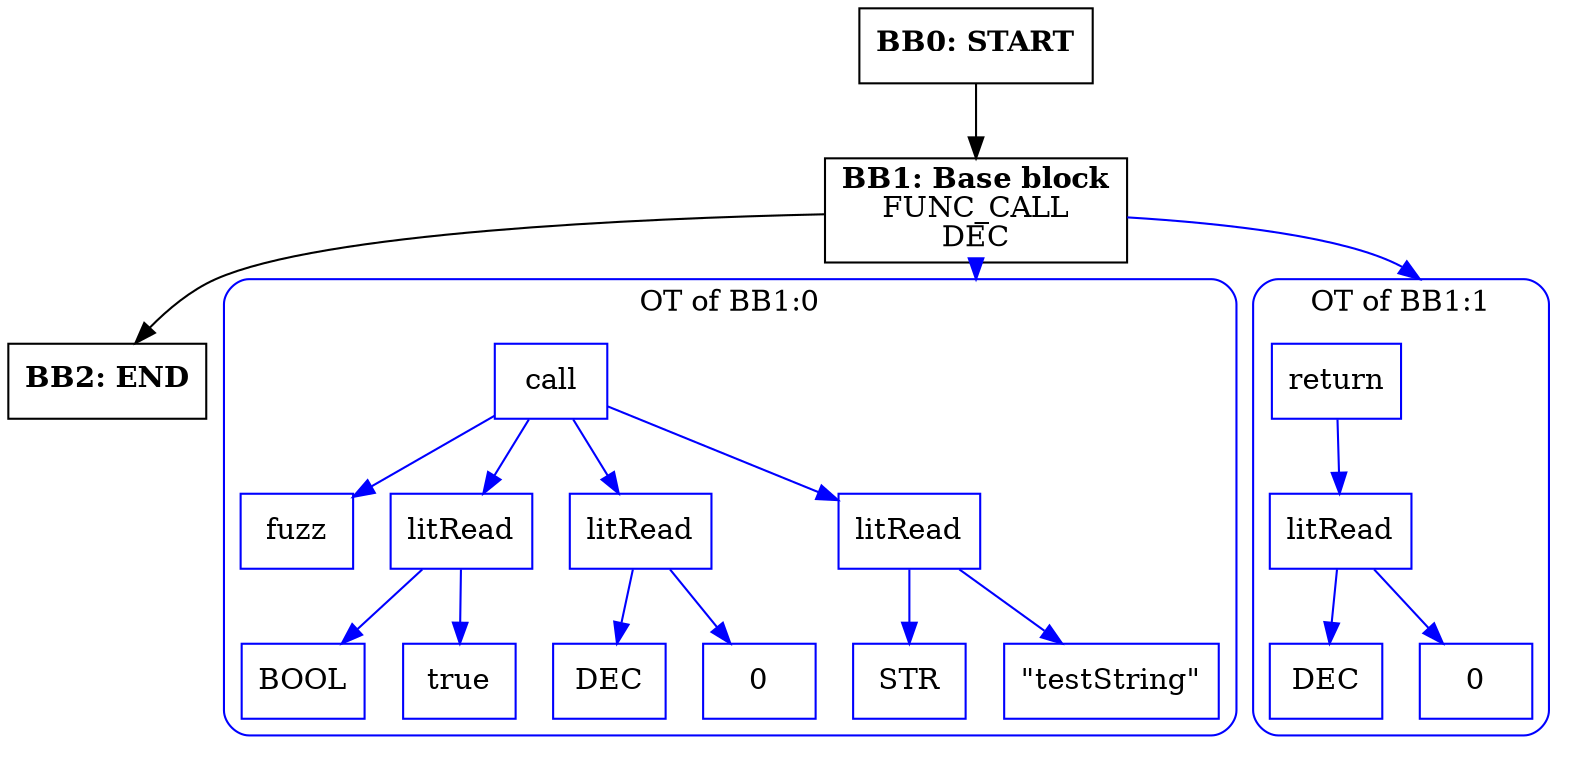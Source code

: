 digraph CFG {
    compound=true;
    graph [splines=true];
    node [shape=rectangle];

    BB2 [label=<<B>BB2: END</B><BR ALIGN="CENTER"/>>];
    BB1 [label=<<B>BB1: Base block</B><BR ALIGN="CENTER"/>FUNC_CALL<BR ALIGN="CENTER"/>DEC<BR ALIGN="CENTER"/>>];
    subgraph cluster_instruction0 {
        label = "OT of BB1:0";
        style=rounded;
        color=blue;
        entry0 [shape=point, style=invis];
        node0 [label="call", color=blue];
        node1 [label="fuzz", color=blue];
        node0 -> node1[color=blue];
        node2 [label="litRead", color=blue];
        node3 [label="BOOL", color=blue];
        node2 -> node3[color=blue];
        node4 [label="true", color=blue];
        node2 -> node4[color=blue];
        node0 -> node2[color=blue];
        node5 [label="litRead", color=blue];
        node6 [label="DEC", color=blue];
        node5 -> node6[color=blue];
        node7 [label="0", color=blue];
        node5 -> node7[color=blue];
        node0 -> node5[color=blue];
        node8 [label="litRead", color=blue];
        node9 [label="STR", color=blue];
        node8 -> node9[color=blue];
        node10 [label="\"testString\"", color=blue];
        node8 -> node10[color=blue];
        node0 -> node8[color=blue];
    }
    BB1 -> entry0 [lhead=cluster_instruction0, color=blue];
    subgraph cluster_instruction1 {
        label = "OT of BB1:1";
        style=rounded;
        color=blue;
        entry1 [shape=point, style=invis];
        node11 [label="return", color=blue];
        node12 [label="litRead", color=blue];
        node13 [label="DEC", color=blue];
        node12 -> node13[color=blue];
        node14 [label="0", color=blue];
        node12 -> node14[color=blue];
        node11 -> node12[color=blue];
    }
    BB1 -> entry1 [lhead=cluster_instruction1, color=blue];
    BB0 [label=<<B>BB0: START</B><BR ALIGN="CENTER"/>>];

    BB1 -> BB2;
    BB0 -> BB1;
}
